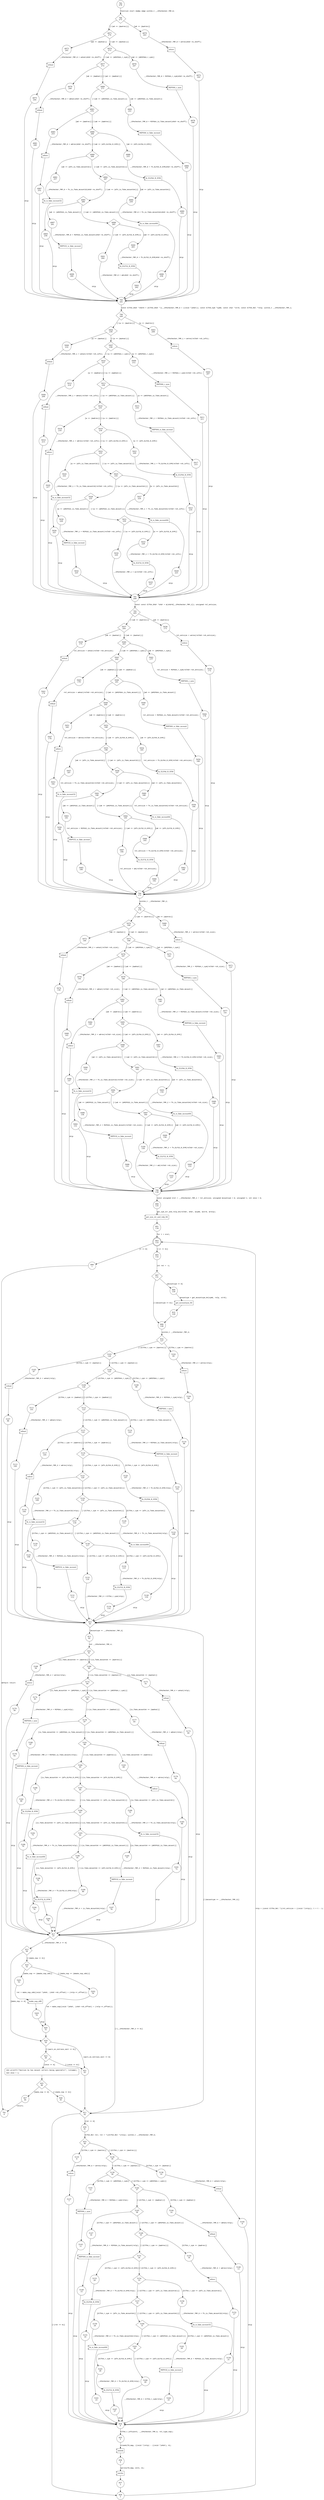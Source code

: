 digraph nop_mcount_64 {
782 [shape="circle" label="782\n276"]
784 [shape="diamond" label="784\n275"]
4970 [shape="circle" label="4970\n243"]
4971 [shape="diamond" label="4971\n274"]
4973 [shape="circle" label="4973\n245"]
4974 [shape="diamond" label="4974\n273"]
4976 [shape="circle" label="4976\n247"]
4977 [shape="diamond" label="4977\n272"]
4979 [shape="circle" label="4979\n249"]
4980 [shape="diamond" label="4980\n271"]
4982 [shape="circle" label="4982\n251"]
4983 [shape="diamond" label="4983\n270"]
4985 [shape="circle" label="4985\n253"]
4986 [shape="diamond" label="4986\n269"]
4988 [shape="circle" label="4988\n255"]
4989 [shape="diamond" label="4989\n268"]
4991 [shape="circle" label="4991\n257"]
4992 [shape="diamond" label="4992\n267"]
4994 [shape="circle" label="4994\n259"]
4995 [shape="diamond" label="4995\n266"]
4997 [shape="circle" label="4997\n261"]
4998 [shape="diamond" label="4998\n265"]
5000 [shape="circle" label="5000\n263"]
5001 [shape="circle" label="5001\n264"]
785 [shape="circle" label="785\n241"]
790 [shape="diamond" label="790\n240"]
5003 [shape="circle" label="5003\n208"]
5004 [shape="diamond" label="5004\n239"]
5006 [shape="circle" label="5006\n210"]
5007 [shape="diamond" label="5007\n238"]
5009 [shape="circle" label="5009\n212"]
5010 [shape="diamond" label="5010\n237"]
5012 [shape="circle" label="5012\n214"]
5013 [shape="diamond" label="5013\n236"]
5015 [shape="circle" label="5015\n216"]
5016 [shape="diamond" label="5016\n235"]
5018 [shape="circle" label="5018\n218"]
5019 [shape="diamond" label="5019\n234"]
5021 [shape="circle" label="5021\n220"]
5022 [shape="diamond" label="5022\n233"]
5024 [shape="circle" label="5024\n222"]
5025 [shape="diamond" label="5025\n232"]
5027 [shape="circle" label="5027\n224"]
5028 [shape="diamond" label="5028\n231"]
5030 [shape="circle" label="5030\n226"]
5031 [shape="diamond" label="5031\n230"]
5033 [shape="circle" label="5033\n228"]
5034 [shape="circle" label="5034\n229"]
791 [shape="circle" label="791\n206"]
793 [shape="diamond" label="793\n205"]
5036 [shape="circle" label="5036\n173"]
5037 [shape="diamond" label="5037\n204"]
5039 [shape="circle" label="5039\n175"]
5040 [shape="diamond" label="5040\n203"]
5042 [shape="circle" label="5042\n177"]
5043 [shape="diamond" label="5043\n202"]
5045 [shape="circle" label="5045\n179"]
5046 [shape="diamond" label="5046\n201"]
5048 [shape="circle" label="5048\n181"]
5049 [shape="diamond" label="5049\n200"]
5051 [shape="circle" label="5051\n183"]
5052 [shape="diamond" label="5052\n199"]
5054 [shape="circle" label="5054\n185"]
5055 [shape="diamond" label="5055\n198"]
5057 [shape="circle" label="5057\n187"]
5058 [shape="diamond" label="5058\n197"]
5060 [shape="circle" label="5060\n189"]
5061 [shape="diamond" label="5061\n196"]
5063 [shape="circle" label="5063\n191"]
5064 [shape="diamond" label="5064\n195"]
5066 [shape="circle" label="5066\n193"]
5067 [shape="circle" label="5067\n194"]
794 [shape="circle" label="794\n171"]
795 [shape="diamond" label="795\n170"]
5069 [shape="circle" label="5069\n138"]
5070 [shape="diamond" label="5070\n169"]
5072 [shape="circle" label="5072\n140"]
5073 [shape="diamond" label="5073\n168"]
5075 [shape="circle" label="5075\n142"]
5076 [shape="diamond" label="5076\n167"]
5078 [shape="circle" label="5078\n144"]
5079 [shape="diamond" label="5079\n166"]
5081 [shape="circle" label="5081\n146"]
5082 [shape="diamond" label="5082\n165"]
5084 [shape="circle" label="5084\n148"]
5085 [shape="diamond" label="5085\n164"]
5087 [shape="circle" label="5087\n150"]
5088 [shape="diamond" label="5088\n163"]
5090 [shape="circle" label="5090\n152"]
5091 [shape="diamond" label="5091\n162"]
5093 [shape="circle" label="5093\n154"]
5094 [shape="diamond" label="5094\n161"]
5096 [shape="circle" label="5096\n156"]
5097 [shape="diamond" label="5097\n160"]
5099 [shape="circle" label="5099\n158"]
5100 [shape="circle" label="5100\n159"]
796 [shape="circle" label="796\n136"]
800 [shape="circle" label="800\n135"]
801 [shape="circle" label="801\n134"]
803 [shape="doublecircle" label="803\n133"]
806 [shape="circle" label="806\n1"]
805 [shape="circle" label="805\n132"]
807 [shape="diamond" label="807\n131"]
809 [shape="circle" label="809\n130"]
808 [shape="circle" label="808\n128"]
814 [shape="diamond" label="814\n127"]
5102 [shape="circle" label="5102\n95"]
5103 [shape="diamond" label="5103\n126"]
5105 [shape="circle" label="5105\n97"]
5106 [shape="diamond" label="5106\n125"]
5108 [shape="circle" label="5108\n99"]
5109 [shape="diamond" label="5109\n124"]
5111 [shape="circle" label="5111\n101"]
5112 [shape="diamond" label="5112\n123"]
5114 [shape="circle" label="5114\n103"]
5115 [shape="diamond" label="5115\n122"]
5117 [shape="circle" label="5117\n105"]
5118 [shape="diamond" label="5118\n121"]
5120 [shape="circle" label="5120\n107"]
5121 [shape="diamond" label="5121\n120"]
5123 [shape="circle" label="5123\n109"]
5124 [shape="diamond" label="5124\n119"]
5126 [shape="circle" label="5126\n111"]
5127 [shape="diamond" label="5127\n118"]
5129 [shape="circle" label="5129\n113"]
5130 [shape="diamond" label="5130\n117"]
5132 [shape="circle" label="5132\n115"]
5133 [shape="circle" label="5133\n116"]
815 [shape="diamond" label="815\n93"]
813 [shape="circle" label="813\n92"]
811 [shape="diamond" label="811\n42"]
830 [shape="circle" label="830\n41"]
829 [shape="circle" label="829\n2"]
833 [shape="diamond" label="833\n40"]
5135 [shape="circle" label="5135\n8"]
5136 [shape="diamond" label="5136\n39"]
5138 [shape="circle" label="5138\n10"]
5139 [shape="diamond" label="5139\n38"]
5141 [shape="circle" label="5141\n12"]
5142 [shape="diamond" label="5142\n37"]
5144 [shape="circle" label="5144\n14"]
5145 [shape="diamond" label="5145\n36"]
5147 [shape="circle" label="5147\n16"]
5148 [shape="diamond" label="5148\n35"]
5150 [shape="circle" label="5150\n18"]
5151 [shape="diamond" label="5151\n34"]
5153 [shape="circle" label="5153\n20"]
5154 [shape="diamond" label="5154\n33"]
5156 [shape="circle" label="5156\n22"]
5157 [shape="diamond" label="5157\n32"]
5159 [shape="circle" label="5159\n24"]
5160 [shape="diamond" label="5160\n31"]
5162 [shape="circle" label="5162\n26"]
5163 [shape="diamond" label="5163\n30"]
5165 [shape="circle" label="5165\n28"]
5166 [shape="circle" label="5166\n29"]
834 [shape="circle" label="834\n6"]
835 [shape="circle" label="835\n5"]
836 [shape="circle" label="836\n4"]
837 [shape="circle" label="837\n3"]
5167 [shape="circle" label="5167\n27"]
5164 [shape="circle" label="5164\n25"]
5161 [shape="circle" label="5161\n23"]
5158 [shape="circle" label="5158\n21"]
5155 [shape="circle" label="5155\n19"]
5152 [shape="circle" label="5152\n17"]
5149 [shape="circle" label="5149\n15"]
5146 [shape="circle" label="5146\n13"]
5143 [shape="circle" label="5143\n11"]
5140 [shape="circle" label="5140\n9"]
5137 [shape="circle" label="5137\n7"]
816 [shape="diamond" label="816\n91"]
5168 [shape="circle" label="5168\n59"]
5169 [shape="diamond" label="5169\n90"]
5171 [shape="circle" label="5171\n61"]
5172 [shape="diamond" label="5172\n89"]
5174 [shape="circle" label="5174\n63"]
5175 [shape="diamond" label="5175\n88"]
5177 [shape="circle" label="5177\n65"]
5178 [shape="diamond" label="5178\n87"]
5180 [shape="circle" label="5180\n67"]
5181 [shape="diamond" label="5181\n86"]
5183 [shape="circle" label="5183\n69"]
5184 [shape="diamond" label="5184\n85"]
5186 [shape="circle" label="5186\n71"]
5187 [shape="diamond" label="5187\n84"]
5189 [shape="circle" label="5189\n73"]
5190 [shape="diamond" label="5190\n83"]
5192 [shape="circle" label="5192\n75"]
5193 [shape="diamond" label="5193\n82"]
5195 [shape="circle" label="5195\n77"]
5196 [shape="diamond" label="5196\n81"]
5198 [shape="circle" label="5198\n79"]
5199 [shape="circle" label="5199\n80"]
817 [shape="diamond" label="817\n57"]
812 [shape="diamond" label="812\n56"]
818 [shape="diamond" label="818\n50"]
819 [shape="diamond" label="819\n55"]
5201 [shape="circle" label="5201\n53"]
5202 [shape="circle" label="5202\n54"]
820 [shape="circle" label="820\n51"]
821 [shape="circle" label="821\n43"]
823 [shape="diamond" label="823\n49"]
822 [shape="circle" label="822\n48"]
825 [shape="diamond" label="825\n46"]
827 [shape="circle" label="827\n44"]
826 [shape="circle" label="826\n45"]
781 [shape="circle" label="781\n0"]
5203 [shape="circle" label="5203\n52"]
5200 [shape="circle" label="5200\n78"]
5197 [shape="circle" label="5197\n76"]
5194 [shape="circle" label="5194\n74"]
5191 [shape="circle" label="5191\n72"]
5188 [shape="circle" label="5188\n70"]
5185 [shape="circle" label="5185\n68"]
5182 [shape="circle" label="5182\n66"]
5179 [shape="circle" label="5179\n64"]
5176 [shape="circle" label="5176\n62"]
5173 [shape="circle" label="5173\n60"]
5170 [shape="circle" label="5170\n58"]
5134 [shape="circle" label="5134\n114"]
5131 [shape="circle" label="5131\n112"]
5128 [shape="circle" label="5128\n110"]
5125 [shape="circle" label="5125\n108"]
5122 [shape="circle" label="5122\n106"]
5119 [shape="circle" label="5119\n104"]
5116 [shape="circle" label="5116\n102"]
5113 [shape="circle" label="5113\n100"]
5110 [shape="circle" label="5110\n98"]
5107 [shape="circle" label="5107\n96"]
5104 [shape="circle" label="5104\n94"]
810 [shape="circle" label="810\n129"]
5101 [shape="circle" label="5101\n157"]
5098 [shape="circle" label="5098\n155"]
5095 [shape="circle" label="5095\n153"]
5092 [shape="circle" label="5092\n151"]
5089 [shape="circle" label="5089\n149"]
5086 [shape="circle" label="5086\n147"]
5083 [shape="circle" label="5083\n145"]
5080 [shape="circle" label="5080\n143"]
5077 [shape="circle" label="5077\n141"]
5074 [shape="circle" label="5074\n139"]
5071 [shape="circle" label="5071\n137"]
5068 [shape="circle" label="5068\n192"]
5065 [shape="circle" label="5065\n190"]
5062 [shape="circle" label="5062\n188"]
5059 [shape="circle" label="5059\n186"]
5056 [shape="circle" label="5056\n184"]
5053 [shape="circle" label="5053\n182"]
5050 [shape="circle" label="5050\n180"]
5047 [shape="circle" label="5047\n178"]
5044 [shape="circle" label="5044\n176"]
5041 [shape="circle" label="5041\n174"]
5038 [shape="circle" label="5038\n172"]
5035 [shape="circle" label="5035\n227"]
5032 [shape="circle" label="5032\n225"]
5029 [shape="circle" label="5029\n223"]
5026 [shape="circle" label="5026\n221"]
5023 [shape="circle" label="5023\n219"]
5020 [shape="circle" label="5020\n217"]
5017 [shape="circle" label="5017\n215"]
5014 [shape="circle" label="5014\n213"]
5011 [shape="circle" label="5011\n211"]
5008 [shape="circle" label="5008\n209"]
5005 [shape="circle" label="5005\n207"]
5002 [shape="circle" label="5002\n262"]
4999 [shape="circle" label="4999\n260"]
4996 [shape="circle" label="4996\n258"]
4993 [shape="circle" label="4993\n256"]
4990 [shape="circle" label="4990\n254"]
4987 [shape="circle" label="4987\n252"]
4984 [shape="circle" label="4984\n250"]
4981 [shape="circle" label="4981\n248"]
4978 [shape="circle" label="4978\n246"]
4975 [shape="circle" label="4975\n244"]
4972 [shape="circle" label="4972\n242"]
822 [style="filled,bold" penwidth="1" fillcolor="white" fontname="Courier New" shape="Mrecord" label=<<table border="0" cellborder="0" cellpadding="3" bgcolor="white"><tr><td align="right">822</td><td align="left">printf(\"Section %s has mcount callers being ignored\n\", txtname);</td></tr><tr><td align="right">824</td><td align="left">once = 1;</td></tr></table>>]
822 -> 825[label=""]
782 -> 784 [label="Function start dummy edge uint64_t __CPAchecker_TMP_0;" fontname="Courier New"]
784 -> 4970 [label="[w8 == (&w4rev)]" fontname="Courier New"]
784 -> 4971 [label="[!(w8 == (&w4rev))]" fontname="Courier New"]
4971 -> 4973 [label="[w8 == (&w4nat)]" fontname="Courier New"]
4971 -> 4974 [label="[!(w8 == (&w4nat))]" fontname="Courier New"]
4974 -> 4976 [label="[w8 == (&MIPS64_r_sym)]" fontname="Courier New"]
4974 -> 4977 [label="[!(w8 == (&MIPS64_r_sym))]" fontname="Courier New"]
4977 -> 4979 [label="[w8 == (&w8nat)]" fontname="Courier New"]
4977 -> 4980 [label="[!(w8 == (&w8nat))]" fontname="Courier New"]
4980 -> 4982 [label="[w8 == (&MIPS64_is_fake_mcount)]" fontname="Courier New"]
4980 -> 4983 [label="[!(w8 == (&MIPS64_is_fake_mcount))]" fontname="Courier New"]
4983 -> 4985 [label="[w8 == (&w8rev)]" fontname="Courier New"]
4983 -> 4986 [label="[!(w8 == (&w8rev))]" fontname="Courier New"]
4986 -> 4988 [label="[w8 == (&fn_ELF64_R_SYM)]" fontname="Courier New"]
4986 -> 4989 [label="[!(w8 == (&fn_ELF64_R_SYM))]" fontname="Courier New"]
4989 -> 4991 [label="[w8 == (&fn_is_fake_mcount32)]" fontname="Courier New"]
4989 -> 4992 [label="[!(w8 == (&fn_is_fake_mcount32))]" fontname="Courier New"]
4992 -> 4994 [label="[w8 == (&fn_is_fake_mcount64)]" fontname="Courier New"]
4992 -> 4995 [label="[!(w8 == (&fn_is_fake_mcount64))]" fontname="Courier New"]
4995 -> 4997 [label="[w8 == (&MIPS32_is_fake_mcount)]" fontname="Courier New"]
4995 -> 4998 [label="[!(w8 == (&MIPS32_is_fake_mcount))]" fontname="Courier New"]
4998 -> 5000 [label="[w8 == (&fn_ELF32_R_SYM)]" fontname="Courier New"]
4998 -> 5001 [label="[!(w8 == (&fn_ELF32_R_SYM))]" fontname="Courier New"]
785 -> 790 [label="const Elf64_Shdr *shdr0 = (Elf64_Shdr *)(__CPAchecker_TMP_0 + ((void *)ehdr)); const Elf64_Sym *sym0; const char *str0; const Elf64_Rel *relp; uint32_t __CPAchecker_TMP_1;" fontname="Courier New"]
790 -> 5003 [label="[w == (&w4rev)]" fontname="Courier New"]
790 -> 5004 [label="[!(w == (&w4rev))]" fontname="Courier New"]
5004 -> 5006 [label="[w == (&w4nat)]" fontname="Courier New"]
5004 -> 5007 [label="[!(w == (&w4nat))]" fontname="Courier New"]
5007 -> 5009 [label="[w == (&MIPS64_r_sym)]" fontname="Courier New"]
5007 -> 5010 [label="[!(w == (&MIPS64_r_sym))]" fontname="Courier New"]
5010 -> 5012 [label="[w == (&w8nat)]" fontname="Courier New"]
5010 -> 5013 [label="[!(w == (&w8nat))]" fontname="Courier New"]
5013 -> 5015 [label="[w == (&MIPS64_is_fake_mcount)]" fontname="Courier New"]
5013 -> 5016 [label="[!(w == (&MIPS64_is_fake_mcount))]" fontname="Courier New"]
5016 -> 5018 [label="[w == (&w8rev)]" fontname="Courier New"]
5016 -> 5019 [label="[!(w == (&w8rev))]" fontname="Courier New"]
5019 -> 5021 [label="[w == (&fn_ELF64_R_SYM)]" fontname="Courier New"]
5019 -> 5022 [label="[!(w == (&fn_ELF64_R_SYM))]" fontname="Courier New"]
5022 -> 5024 [label="[w == (&fn_is_fake_mcount32)]" fontname="Courier New"]
5022 -> 5025 [label="[!(w == (&fn_is_fake_mcount32))]" fontname="Courier New"]
5025 -> 5027 [label="[w == (&fn_is_fake_mcount64)]" fontname="Courier New"]
5025 -> 5028 [label="[!(w == (&fn_is_fake_mcount64))]" fontname="Courier New"]
5028 -> 5030 [label="[w == (&MIPS32_is_fake_mcount)]" fontname="Courier New"]
5028 -> 5031 [label="[!(w == (&MIPS32_is_fake_mcount))]" fontname="Courier New"]
5031 -> 5033 [label="[w == (&fn_ELF32_R_SYM)]" fontname="Courier New"]
5031 -> 5034 [label="[!(w == (&fn_ELF32_R_SYM))]" fontname="Courier New"]
791 -> 793 [label="const const Elf64_Shdr *shdr = &(shdr0[__CPAchecker_TMP_1]); unsigned rel_entsize;" fontname="Courier New"]
793 -> 5036 [label="[w8 == (&w4rev)]" fontname="Courier New"]
793 -> 5037 [label="[!(w8 == (&w4rev))]" fontname="Courier New"]
5037 -> 5039 [label="[w8 == (&w4nat)]" fontname="Courier New"]
5037 -> 5040 [label="[!(w8 == (&w4nat))]" fontname="Courier New"]
5040 -> 5042 [label="[w8 == (&MIPS64_r_sym)]" fontname="Courier New"]
5040 -> 5043 [label="[!(w8 == (&MIPS64_r_sym))]" fontname="Courier New"]
5043 -> 5045 [label="[w8 == (&w8nat)]" fontname="Courier New"]
5043 -> 5046 [label="[!(w8 == (&w8nat))]" fontname="Courier New"]
5046 -> 5048 [label="[w8 == (&MIPS64_is_fake_mcount)]" fontname="Courier New"]
5046 -> 5049 [label="[!(w8 == (&MIPS64_is_fake_mcount))]" fontname="Courier New"]
5049 -> 5051 [label="[w8 == (&w8rev)]" fontname="Courier New"]
5049 -> 5052 [label="[!(w8 == (&w8rev))]" fontname="Courier New"]
5052 -> 5054 [label="[w8 == (&fn_ELF64_R_SYM)]" fontname="Courier New"]
5052 -> 5055 [label="[!(w8 == (&fn_ELF64_R_SYM))]" fontname="Courier New"]
5055 -> 5057 [label="[w8 == (&fn_is_fake_mcount32)]" fontname="Courier New"]
5055 -> 5058 [label="[!(w8 == (&fn_is_fake_mcount32))]" fontname="Courier New"]
5058 -> 5060 [label="[w8 == (&fn_is_fake_mcount64)]" fontname="Courier New"]
5058 -> 5061 [label="[!(w8 == (&fn_is_fake_mcount64))]" fontname="Courier New"]
5061 -> 5063 [label="[w8 == (&MIPS32_is_fake_mcount)]" fontname="Courier New"]
5061 -> 5064 [label="[!(w8 == (&MIPS32_is_fake_mcount))]" fontname="Courier New"]
5064 -> 5066 [label="[w8 == (&fn_ELF32_R_SYM)]" fontname="Courier New"]
5064 -> 5067 [label="[!(w8 == (&fn_ELF32_R_SYM))]" fontname="Courier New"]
794 -> 795 [label="uint64_t __CPAchecker_TMP_2;" fontname="Courier New"]
795 -> 5069 [label="[w8 == (&w4rev)]" fontname="Courier New"]
795 -> 5070 [label="[!(w8 == (&w4rev))]" fontname="Courier New"]
5070 -> 5072 [label="[w8 == (&w4nat)]" fontname="Courier New"]
5070 -> 5073 [label="[!(w8 == (&w4nat))]" fontname="Courier New"]
5073 -> 5075 [label="[w8 == (&MIPS64_r_sym)]" fontname="Courier New"]
5073 -> 5076 [label="[!(w8 == (&MIPS64_r_sym))]" fontname="Courier New"]
5076 -> 5078 [label="[w8 == (&w8nat)]" fontname="Courier New"]
5076 -> 5079 [label="[!(w8 == (&w8nat))]" fontname="Courier New"]
5079 -> 5081 [label="[w8 == (&MIPS64_is_fake_mcount)]" fontname="Courier New"]
5079 -> 5082 [label="[!(w8 == (&MIPS64_is_fake_mcount))]" fontname="Courier New"]
5082 -> 5084 [label="[w8 == (&w8rev)]" fontname="Courier New"]
5082 -> 5085 [label="[!(w8 == (&w8rev))]" fontname="Courier New"]
5085 -> 5087 [label="[w8 == (&fn_ELF64_R_SYM)]" fontname="Courier New"]
5085 -> 5088 [label="[!(w8 == (&fn_ELF64_R_SYM))]" fontname="Courier New"]
5088 -> 5090 [label="[w8 == (&fn_is_fake_mcount32)]" fontname="Courier New"]
5088 -> 5091 [label="[!(w8 == (&fn_is_fake_mcount32))]" fontname="Courier New"]
5091 -> 5093 [label="[w8 == (&fn_is_fake_mcount64)]" fontname="Courier New"]
5091 -> 5094 [label="[!(w8 == (&fn_is_fake_mcount64))]" fontname="Courier New"]
5094 -> 5096 [label="[w8 == (&MIPS32_is_fake_mcount)]" fontname="Courier New"]
5094 -> 5097 [label="[!(w8 == (&MIPS32_is_fake_mcount))]" fontname="Courier New"]
5097 -> 5099 [label="[w8 == (&fn_ELF32_R_SYM)]" fontname="Courier New"]
5097 -> 5100 [label="[!(w8 == (&fn_ELF32_R_SYM))]" fontname="Courier New"]
796 -> 800 [label="const unsigned nrel = __CPAchecker_TMP_2 / rel_entsize; unsigned mcountsym = 0; unsigned t; int once = 0;" fontname="Courier New"]
101313 [shape="component" label="get_sym_str_and_relp_64"]
800 -> 101313 [label="get_sym_str_and_relp_64(relhdr, ehdr, &sym0, &str0, &relp);" fontname="Courier New"]
101313 -> 801 [label="" fontname="Courier New"]
803 -> 806 [label="[t == 0]" fontname="Courier New"]
803 -> 805 [label="[!(t == 0)]" fontname="Courier New"]
807 -> 809 [label="[mcountsym == 0]" fontname="Courier New"]
807 -> 808 [label="[!(mcountsym == 0)]" fontname="Courier New"]
808 -> 814 [label="uint64_t __CPAchecker_TMP_3;" fontname="Courier New"]
814 -> 5102 [label="[Elf64_r_sym == (&w4rev)]" fontname="Courier New"]
814 -> 5103 [label="[!(Elf64_r_sym == (&w4rev))]" fontname="Courier New"]
5103 -> 5105 [label="[Elf64_r_sym == (&w4nat)]" fontname="Courier New"]
5103 -> 5106 [label="[!(Elf64_r_sym == (&w4nat))]" fontname="Courier New"]
5106 -> 5108 [label="[Elf64_r_sym == (&MIPS64_r_sym)]" fontname="Courier New"]
5106 -> 5109 [label="[!(Elf64_r_sym == (&MIPS64_r_sym))]" fontname="Courier New"]
5109 -> 5111 [label="[Elf64_r_sym == (&w8nat)]" fontname="Courier New"]
5109 -> 5112 [label="[!(Elf64_r_sym == (&w8nat))]" fontname="Courier New"]
5112 -> 5114 [label="[Elf64_r_sym == (&MIPS64_is_fake_mcount)]" fontname="Courier New"]
5112 -> 5115 [label="[!(Elf64_r_sym == (&MIPS64_is_fake_mcount))]" fontname="Courier New"]
5115 -> 5117 [label="[Elf64_r_sym == (&w8rev)]" fontname="Courier New"]
5115 -> 5118 [label="[!(Elf64_r_sym == (&w8rev))]" fontname="Courier New"]
5118 -> 5120 [label="[Elf64_r_sym == (&fn_ELF64_R_SYM)]" fontname="Courier New"]
5118 -> 5121 [label="[!(Elf64_r_sym == (&fn_ELF64_R_SYM))]" fontname="Courier New"]
5121 -> 5123 [label="[Elf64_r_sym == (&fn_is_fake_mcount32)]" fontname="Courier New"]
5121 -> 5124 [label="[!(Elf64_r_sym == (&fn_is_fake_mcount32))]" fontname="Courier New"]
5124 -> 5126 [label="[Elf64_r_sym == (&fn_is_fake_mcount64)]" fontname="Courier New"]
5124 -> 5127 [label="[!(Elf64_r_sym == (&fn_is_fake_mcount64))]" fontname="Courier New"]
5127 -> 5129 [label="[Elf64_r_sym == (&MIPS32_is_fake_mcount)]" fontname="Courier New"]
5127 -> 5130 [label="[!(Elf64_r_sym == (&MIPS32_is_fake_mcount))]" fontname="Courier New"]
5130 -> 5132 [label="[Elf64_r_sym == (&fn_ELF32_R_SYM)]" fontname="Courier New"]
5130 -> 5133 [label="[!(Elf64_r_sym == (&fn_ELF32_R_SYM))]" fontname="Courier New"]
815 -> 813 [label="[mcountsym == __CPAchecker_TMP_3]" fontname="Courier New"]
815 -> 811 [label="[!(mcountsym == __CPAchecker_TMP_3)]" fontname="Courier New"]
811 -> 830 [label="[ret == 0]" fontname="Courier New"]
811 -> 829 [label="[!(ret == 0)]" fontname="Courier New"]
829 -> 803 [label="relp = (const Elf64_Rel *)(rel_entsize + ((void *)relp)); t = t - 1;" fontname="Courier New"]
833 -> 5135 [label="[Elf64_r_sym == (&w4rev)]" fontname="Courier New"]
833 -> 5136 [label="[!(Elf64_r_sym == (&w4rev))]" fontname="Courier New"]
5136 -> 5138 [label="[Elf64_r_sym == (&w4nat)]" fontname="Courier New"]
5136 -> 5139 [label="[!(Elf64_r_sym == (&w4nat))]" fontname="Courier New"]
5139 -> 5141 [label="[Elf64_r_sym == (&MIPS64_r_sym)]" fontname="Courier New"]
5139 -> 5142 [label="[!(Elf64_r_sym == (&MIPS64_r_sym))]" fontname="Courier New"]
5142 -> 5144 [label="[Elf64_r_sym == (&w8nat)]" fontname="Courier New"]
5142 -> 5145 [label="[!(Elf64_r_sym == (&w8nat))]" fontname="Courier New"]
5145 -> 5147 [label="[Elf64_r_sym == (&MIPS64_is_fake_mcount)]" fontname="Courier New"]
5145 -> 5148 [label="[!(Elf64_r_sym == (&MIPS64_is_fake_mcount))]" fontname="Courier New"]
5148 -> 5150 [label="[Elf64_r_sym == (&w8rev)]" fontname="Courier New"]
5148 -> 5151 [label="[!(Elf64_r_sym == (&w8rev))]" fontname="Courier New"]
5151 -> 5153 [label="[Elf64_r_sym == (&fn_ELF64_R_SYM)]" fontname="Courier New"]
5151 -> 5154 [label="[!(Elf64_r_sym == (&fn_ELF64_R_SYM))]" fontname="Courier New"]
5154 -> 5156 [label="[Elf64_r_sym == (&fn_is_fake_mcount32)]" fontname="Courier New"]
5154 -> 5157 [label="[!(Elf64_r_sym == (&fn_is_fake_mcount32))]" fontname="Courier New"]
5157 -> 5159 [label="[Elf64_r_sym == (&fn_is_fake_mcount64)]" fontname="Courier New"]
5157 -> 5160 [label="[!(Elf64_r_sym == (&fn_is_fake_mcount64))]" fontname="Courier New"]
5160 -> 5162 [label="[Elf64_r_sym == (&MIPS32_is_fake_mcount)]" fontname="Courier New"]
5160 -> 5163 [label="[!(Elf64_r_sym == (&MIPS32_is_fake_mcount))]" fontname="Courier New"]
5163 -> 5165 [label="[Elf64_r_sym == (&fn_ELF32_R_SYM)]" fontname="Courier New"]
5163 -> 5166 [label="[!(Elf64_r_sym == (&fn_ELF32_R_SYM))]" fontname="Courier New"]
834 -> 835 [label="Elf64_r_info(&rel, __CPAchecker_TMP_5, rel_type_nop);" fontname="Courier New"]
101314 [shape="component" label="ulseek"]
835 -> 101314 [label="ulseek(fd_map, ((void *)relp) - ((void *)ehdr), 0);" fontname="Courier New"]
101314 -> 836 [label="" fontname="Courier New"]
101315 [shape="component" label="uwrite"]
836 -> 101315 [label="uwrite(fd_map, &rel, 8);" fontname="Courier New"]
101315 -> 837 [label="" fontname="Courier New"]
101316 [shape="component" label="fn_ELF32_R_SYM"]
5165 -> 101316 [label="__CPAchecker_TMP_5 = fn_ELF32_R_SYM(relp);" fontname="Courier New"]
101316 -> 5167 [label="" fontname="Courier New"]
101317 [shape="component" label="MIPS32_is_fake_mcount"]
5162 -> 101317 [label="__CPAchecker_TMP_5 = MIPS32_is_fake_mcount(relp);" fontname="Courier New"]
101317 -> 5164 [label="" fontname="Courier New"]
101318 [shape="component" label="fn_is_fake_mcount64"]
5159 -> 101318 [label="__CPAchecker_TMP_5 = fn_is_fake_mcount64(relp);" fontname="Courier New"]
101318 -> 5161 [label="" fontname="Courier New"]
101319 [shape="component" label="fn_is_fake_mcount32"]
5156 -> 101319 [label="__CPAchecker_TMP_5 = fn_is_fake_mcount32(relp);" fontname="Courier New"]
101319 -> 5158 [label="" fontname="Courier New"]
101320 [shape="component" label="fn_ELF64_R_SYM"]
5153 -> 101320 [label="__CPAchecker_TMP_5 = fn_ELF64_R_SYM(relp);" fontname="Courier New"]
101320 -> 5155 [label="" fontname="Courier New"]
101321 [shape="component" label="w8rev"]
5150 -> 101321 [label="__CPAchecker_TMP_5 = w8rev(relp);" fontname="Courier New"]
101321 -> 5152 [label="" fontname="Courier New"]
101322 [shape="component" label="MIPS64_is_fake_mcount"]
5147 -> 101322 [label="__CPAchecker_TMP_5 = MIPS64_is_fake_mcount(relp);" fontname="Courier New"]
101322 -> 5149 [label="" fontname="Courier New"]
101323 [shape="component" label="w8nat"]
5144 -> 101323 [label="__CPAchecker_TMP_5 = w8nat(relp);" fontname="Courier New"]
101323 -> 5146 [label="" fontname="Courier New"]
101324 [shape="component" label="MIPS64_r_sym"]
5141 -> 101324 [label="__CPAchecker_TMP_5 = MIPS64_r_sym(relp);" fontname="Courier New"]
101324 -> 5143 [label="" fontname="Courier New"]
101325 [shape="component" label="w4nat"]
5138 -> 101325 [label="__CPAchecker_TMP_5 = w4nat(relp);" fontname="Courier New"]
101325 -> 5140 [label="" fontname="Courier New"]
101326 [shape="component" label="w4rev"]
5135 -> 101326 [label="__CPAchecker_TMP_5 = w4rev(relp);" fontname="Courier New"]
101326 -> 5137 [label="" fontname="Courier New"]
813 -> 816 [label="int __CPAchecker_TMP_4;" fontname="Courier New"]
816 -> 5168 [label="[is_fake_mcount64 == (&w4rev)]" fontname="Courier New"]
816 -> 5169 [label="[!(is_fake_mcount64 == (&w4rev))]" fontname="Courier New"]
5169 -> 5171 [label="[is_fake_mcount64 == (&w4nat)]" fontname="Courier New"]
5169 -> 5172 [label="[!(is_fake_mcount64 == (&w4nat))]" fontname="Courier New"]
5172 -> 5174 [label="[is_fake_mcount64 == (&MIPS64_r_sym)]" fontname="Courier New"]
5172 -> 5175 [label="[!(is_fake_mcount64 == (&MIPS64_r_sym))]" fontname="Courier New"]
5175 -> 5177 [label="[is_fake_mcount64 == (&w8nat)]" fontname="Courier New"]
5175 -> 5178 [label="[!(is_fake_mcount64 == (&w8nat))]" fontname="Courier New"]
5178 -> 5180 [label="[is_fake_mcount64 == (&MIPS64_is_fake_mcount)]" fontname="Courier New"]
5178 -> 5181 [label="[!(is_fake_mcount64 == (&MIPS64_is_fake_mcount))]" fontname="Courier New"]
5181 -> 5183 [label="[is_fake_mcount64 == (&w8rev)]" fontname="Courier New"]
5181 -> 5184 [label="[!(is_fake_mcount64 == (&w8rev))]" fontname="Courier New"]
5184 -> 5186 [label="[is_fake_mcount64 == (&fn_ELF64_R_SYM)]" fontname="Courier New"]
5184 -> 5187 [label="[!(is_fake_mcount64 == (&fn_ELF64_R_SYM))]" fontname="Courier New"]
5187 -> 5189 [label="[is_fake_mcount64 == (&fn_is_fake_mcount32)]" fontname="Courier New"]
5187 -> 5190 [label="[!(is_fake_mcount64 == (&fn_is_fake_mcount32))]" fontname="Courier New"]
5190 -> 5192 [label="[is_fake_mcount64 == (&fn_is_fake_mcount64)]" fontname="Courier New"]
5190 -> 5193 [label="[!(is_fake_mcount64 == (&fn_is_fake_mcount64))]" fontname="Courier New"]
5193 -> 5195 [label="[is_fake_mcount64 == (&MIPS32_is_fake_mcount)]" fontname="Courier New"]
5193 -> 5196 [label="[!(is_fake_mcount64 == (&MIPS32_is_fake_mcount))]" fontname="Courier New"]
5196 -> 5198 [label="[is_fake_mcount64 == (&fn_ELF32_R_SYM)]" fontname="Courier New"]
5196 -> 5199 [label="[!(is_fake_mcount64 == (&fn_ELF32_R_SYM))]" fontname="Courier New"]
817 -> 812 [label="[__CPAchecker_TMP_4 == 0]" fontname="Courier New"]
817 -> 811 [label="[!(__CPAchecker_TMP_4 == 0)]" fontname="Courier New"]
812 -> 818 [label="[make_nop == 0]" fontname="Courier New"]
812 -> 819 [label="[!(make_nop == 0)]" fontname="Courier New"]
819 -> 5201 [label="[make_nop == (&make_nop_x86)]" fontname="Courier New"]
819 -> 5202 [label="[!(make_nop == (&make_nop_x86))]" fontname="Courier New"]
820 -> 818 [label="" fontname="Courier New"]
818 -> 821 [label="[warn_on_notrace_sect == 0]" fontname="Courier New"]
818 -> 823 [label="[!(warn_on_notrace_sect == 0)]" fontname="Courier New"]
823 -> 822 [label="[once == 0]" fontname="Courier New"]
823 -> 821 [label="[!(once == 0)]" fontname="Courier New"]
821 -> 811 [label="" fontname="Courier New"]
825 -> 827 [label="[make_nop == 0]" fontname="Courier New"]
825 -> 826 [label="[!(make_nop == 0)]" fontname="Courier New"]
827 -> 781 [label="return;" fontname="Courier New"]
101327 [shape="component" label="make_nop_x86"]
5201 -> 101327 [label="ret = make_nop_x86((void *)ehdr, (shdr->sh_offset) + (relp->r_offset));" fontname="Courier New"]
101327 -> 5203 [label="" fontname="Courier New"]
101328 [shape="component" label="fn_ELF32_R_SYM"]
5198 -> 101328 [label="__CPAchecker_TMP_4 = fn_ELF32_R_SYM(relp);" fontname="Courier New"]
101328 -> 5200 [label="" fontname="Courier New"]
101329 [shape="component" label="MIPS32_is_fake_mcount"]
5195 -> 101329 [label="__CPAchecker_TMP_4 = MIPS32_is_fake_mcount(relp);" fontname="Courier New"]
101329 -> 5197 [label="" fontname="Courier New"]
101330 [shape="component" label="fn_is_fake_mcount64"]
5192 -> 101330 [label="__CPAchecker_TMP_4 = fn_is_fake_mcount64(relp);" fontname="Courier New"]
101330 -> 5194 [label="" fontname="Courier New"]
101331 [shape="component" label="fn_is_fake_mcount32"]
5189 -> 101331 [label="__CPAchecker_TMP_4 = fn_is_fake_mcount32(relp);" fontname="Courier New"]
101331 -> 5191 [label="" fontname="Courier New"]
101332 [shape="component" label="fn_ELF64_R_SYM"]
5186 -> 101332 [label="__CPAchecker_TMP_4 = fn_ELF64_R_SYM(relp);" fontname="Courier New"]
101332 -> 5188 [label="" fontname="Courier New"]
101333 [shape="component" label="w8rev"]
5183 -> 101333 [label="__CPAchecker_TMP_4 = w8rev(relp);" fontname="Courier New"]
101333 -> 5185 [label="" fontname="Courier New"]
101334 [shape="component" label="MIPS64_is_fake_mcount"]
5180 -> 101334 [label="__CPAchecker_TMP_4 = MIPS64_is_fake_mcount(relp);" fontname="Courier New"]
101334 -> 5182 [label="" fontname="Courier New"]
101335 [shape="component" label="w8nat"]
5177 -> 101335 [label="__CPAchecker_TMP_4 = w8nat(relp);" fontname="Courier New"]
101335 -> 5179 [label="" fontname="Courier New"]
101336 [shape="component" label="MIPS64_r_sym"]
5174 -> 101336 [label="__CPAchecker_TMP_4 = MIPS64_r_sym(relp);" fontname="Courier New"]
101336 -> 5176 [label="" fontname="Courier New"]
101337 [shape="component" label="w4nat"]
5171 -> 101337 [label="__CPAchecker_TMP_4 = w4nat(relp);" fontname="Courier New"]
101337 -> 5173 [label="" fontname="Courier New"]
101338 [shape="component" label="w4rev"]
5168 -> 101338 [label="__CPAchecker_TMP_4 = w4rev(relp);" fontname="Courier New"]
101338 -> 5170 [label="" fontname="Courier New"]
101339 [shape="component" label="fn_ELF32_R_SYM"]
5132 -> 101339 [label="__CPAchecker_TMP_3 = fn_ELF32_R_SYM(relp);" fontname="Courier New"]
101339 -> 5134 [label="" fontname="Courier New"]
101340 [shape="component" label="MIPS32_is_fake_mcount"]
5129 -> 101340 [label="__CPAchecker_TMP_3 = MIPS32_is_fake_mcount(relp);" fontname="Courier New"]
101340 -> 5131 [label="" fontname="Courier New"]
101341 [shape="component" label="fn_is_fake_mcount64"]
5126 -> 101341 [label="__CPAchecker_TMP_3 = fn_is_fake_mcount64(relp);" fontname="Courier New"]
101341 -> 5128 [label="" fontname="Courier New"]
101342 [shape="component" label="fn_is_fake_mcount32"]
5123 -> 101342 [label="__CPAchecker_TMP_3 = fn_is_fake_mcount32(relp);" fontname="Courier New"]
101342 -> 5125 [label="" fontname="Courier New"]
101343 [shape="component" label="fn_ELF64_R_SYM"]
5120 -> 101343 [label="__CPAchecker_TMP_3 = fn_ELF64_R_SYM(relp);" fontname="Courier New"]
101343 -> 5122 [label="" fontname="Courier New"]
101344 [shape="component" label="w8rev"]
5117 -> 101344 [label="__CPAchecker_TMP_3 = w8rev(relp);" fontname="Courier New"]
101344 -> 5119 [label="" fontname="Courier New"]
101345 [shape="component" label="MIPS64_is_fake_mcount"]
5114 -> 101345 [label="__CPAchecker_TMP_3 = MIPS64_is_fake_mcount(relp);" fontname="Courier New"]
101345 -> 5116 [label="" fontname="Courier New"]
101346 [shape="component" label="w8nat"]
5111 -> 101346 [label="__CPAchecker_TMP_3 = w8nat(relp);" fontname="Courier New"]
101346 -> 5113 [label="" fontname="Courier New"]
101347 [shape="component" label="MIPS64_r_sym"]
5108 -> 101347 [label="__CPAchecker_TMP_3 = MIPS64_r_sym(relp);" fontname="Courier New"]
101347 -> 5110 [label="" fontname="Courier New"]
101348 [shape="component" label="w4nat"]
5105 -> 101348 [label="__CPAchecker_TMP_3 = w4nat(relp);" fontname="Courier New"]
101348 -> 5107 [label="" fontname="Courier New"]
101349 [shape="component" label="w4rev"]
5102 -> 101349 [label="__CPAchecker_TMP_3 = w4rev(relp);" fontname="Courier New"]
101349 -> 5104 [label="" fontname="Courier New"]
101350 [shape="component" label="get_mcountsym_64"]
809 -> 101350 [label="mcountsym = get_mcountsym_64(sym0, relp, str0);" fontname="Courier New"]
101350 -> 810 [label="" fontname="Courier New"]
806 -> 781 [label="default return" fontname="Courier New"]
101351 [shape="component" label="fn_ELF32_R_SYM"]
5099 -> 101351 [label="__CPAchecker_TMP_2 = fn_ELF32_R_SYM(relhdr->sh_size);" fontname="Courier New"]
101351 -> 5101 [label="" fontname="Courier New"]
101352 [shape="component" label="MIPS32_is_fake_mcount"]
5096 -> 101352 [label="__CPAchecker_TMP_2 = MIPS32_is_fake_mcount(relhdr->sh_size);" fontname="Courier New"]
101352 -> 5098 [label="" fontname="Courier New"]
101353 [shape="component" label="fn_is_fake_mcount64"]
5093 -> 101353 [label="__CPAchecker_TMP_2 = fn_is_fake_mcount64(relhdr->sh_size);" fontname="Courier New"]
101353 -> 5095 [label="" fontname="Courier New"]
101354 [shape="component" label="fn_is_fake_mcount32"]
5090 -> 101354 [label="__CPAchecker_TMP_2 = fn_is_fake_mcount32(relhdr->sh_size);" fontname="Courier New"]
101354 -> 5092 [label="" fontname="Courier New"]
101355 [shape="component" label="fn_ELF64_R_SYM"]
5087 -> 101355 [label="__CPAchecker_TMP_2 = fn_ELF64_R_SYM(relhdr->sh_size);" fontname="Courier New"]
101355 -> 5089 [label="" fontname="Courier New"]
101356 [shape="component" label="w8rev"]
5084 -> 101356 [label="__CPAchecker_TMP_2 = w8rev(relhdr->sh_size);" fontname="Courier New"]
101356 -> 5086 [label="" fontname="Courier New"]
101357 [shape="component" label="MIPS64_is_fake_mcount"]
5081 -> 101357 [label="__CPAchecker_TMP_2 = MIPS64_is_fake_mcount(relhdr->sh_size);" fontname="Courier New"]
101357 -> 5083 [label="" fontname="Courier New"]
101358 [shape="component" label="w8nat"]
5078 -> 101358 [label="__CPAchecker_TMP_2 = w8nat(relhdr->sh_size);" fontname="Courier New"]
101358 -> 5080 [label="" fontname="Courier New"]
101359 [shape="component" label="MIPS64_r_sym"]
5075 -> 101359 [label="__CPAchecker_TMP_2 = MIPS64_r_sym(relhdr->sh_size);" fontname="Courier New"]
101359 -> 5077 [label="" fontname="Courier New"]
101360 [shape="component" label="w4nat"]
5072 -> 101360 [label="__CPAchecker_TMP_2 = w4nat(relhdr->sh_size);" fontname="Courier New"]
101360 -> 5074 [label="" fontname="Courier New"]
101361 [shape="component" label="w4rev"]
5069 -> 101361 [label="__CPAchecker_TMP_2 = w4rev(relhdr->sh_size);" fontname="Courier New"]
101361 -> 5071 [label="" fontname="Courier New"]
101362 [shape="component" label="fn_ELF32_R_SYM"]
5066 -> 101362 [label="rel_entsize = fn_ELF32_R_SYM(relhdr->sh_entsize);" fontname="Courier New"]
101362 -> 5068 [label="" fontname="Courier New"]
101363 [shape="component" label="MIPS32_is_fake_mcount"]
5063 -> 101363 [label="rel_entsize = MIPS32_is_fake_mcount(relhdr->sh_entsize);" fontname="Courier New"]
101363 -> 5065 [label="" fontname="Courier New"]
101364 [shape="component" label="fn_is_fake_mcount64"]
5060 -> 101364 [label="rel_entsize = fn_is_fake_mcount64(relhdr->sh_entsize);" fontname="Courier New"]
101364 -> 5062 [label="" fontname="Courier New"]
101365 [shape="component" label="fn_is_fake_mcount32"]
5057 -> 101365 [label="rel_entsize = fn_is_fake_mcount32(relhdr->sh_entsize);" fontname="Courier New"]
101365 -> 5059 [label="" fontname="Courier New"]
101366 [shape="component" label="fn_ELF64_R_SYM"]
5054 -> 101366 [label="rel_entsize = fn_ELF64_R_SYM(relhdr->sh_entsize);" fontname="Courier New"]
101366 -> 5056 [label="" fontname="Courier New"]
101367 [shape="component" label="w8rev"]
5051 -> 101367 [label="rel_entsize = w8rev(relhdr->sh_entsize);" fontname="Courier New"]
101367 -> 5053 [label="" fontname="Courier New"]
101368 [shape="component" label="MIPS64_is_fake_mcount"]
5048 -> 101368 [label="rel_entsize = MIPS64_is_fake_mcount(relhdr->sh_entsize);" fontname="Courier New"]
101368 -> 5050 [label="" fontname="Courier New"]
101369 [shape="component" label="w8nat"]
5045 -> 101369 [label="rel_entsize = w8nat(relhdr->sh_entsize);" fontname="Courier New"]
101369 -> 5047 [label="" fontname="Courier New"]
101370 [shape="component" label="MIPS64_r_sym"]
5042 -> 101370 [label="rel_entsize = MIPS64_r_sym(relhdr->sh_entsize);" fontname="Courier New"]
101370 -> 5044 [label="" fontname="Courier New"]
101371 [shape="component" label="w4nat"]
5039 -> 101371 [label="rel_entsize = w4nat(relhdr->sh_entsize);" fontname="Courier New"]
101371 -> 5041 [label="" fontname="Courier New"]
101372 [shape="component" label="w4rev"]
5036 -> 101372 [label="rel_entsize = w4rev(relhdr->sh_entsize);" fontname="Courier New"]
101372 -> 5038 [label="" fontname="Courier New"]
101373 [shape="component" label="fn_ELF32_R_SYM"]
5033 -> 101373 [label="__CPAchecker_TMP_1 = fn_ELF32_R_SYM(relhdr->sh_info);" fontname="Courier New"]
101373 -> 5035 [label="" fontname="Courier New"]
101374 [shape="component" label="MIPS32_is_fake_mcount"]
5030 -> 101374 [label="__CPAchecker_TMP_1 = MIPS32_is_fake_mcount(relhdr->sh_info);" fontname="Courier New"]
101374 -> 5032 [label="" fontname="Courier New"]
101375 [shape="component" label="fn_is_fake_mcount64"]
5027 -> 101375 [label="__CPAchecker_TMP_1 = fn_is_fake_mcount64(relhdr->sh_info);" fontname="Courier New"]
101375 -> 5029 [label="" fontname="Courier New"]
101376 [shape="component" label="fn_is_fake_mcount32"]
5024 -> 101376 [label="__CPAchecker_TMP_1 = fn_is_fake_mcount32(relhdr->sh_info);" fontname="Courier New"]
101376 -> 5026 [label="" fontname="Courier New"]
101377 [shape="component" label="fn_ELF64_R_SYM"]
5021 -> 101377 [label="__CPAchecker_TMP_1 = fn_ELF64_R_SYM(relhdr->sh_info);" fontname="Courier New"]
101377 -> 5023 [label="" fontname="Courier New"]
101378 [shape="component" label="w8rev"]
5018 -> 101378 [label="__CPAchecker_TMP_1 = w8rev(relhdr->sh_info);" fontname="Courier New"]
101378 -> 5020 [label="" fontname="Courier New"]
101379 [shape="component" label="MIPS64_is_fake_mcount"]
5015 -> 101379 [label="__CPAchecker_TMP_1 = MIPS64_is_fake_mcount(relhdr->sh_info);" fontname="Courier New"]
101379 -> 5017 [label="" fontname="Courier New"]
101380 [shape="component" label="w8nat"]
5012 -> 101380 [label="__CPAchecker_TMP_1 = w8nat(relhdr->sh_info);" fontname="Courier New"]
101380 -> 5014 [label="" fontname="Courier New"]
101381 [shape="component" label="MIPS64_r_sym"]
5009 -> 101381 [label="__CPAchecker_TMP_1 = MIPS64_r_sym(relhdr->sh_info);" fontname="Courier New"]
101381 -> 5011 [label="" fontname="Courier New"]
101382 [shape="component" label="w4nat"]
5006 -> 101382 [label="__CPAchecker_TMP_1 = w4nat(relhdr->sh_info);" fontname="Courier New"]
101382 -> 5008 [label="" fontname="Courier New"]
101383 [shape="component" label="w4rev"]
5003 -> 101383 [label="__CPAchecker_TMP_1 = w4rev(relhdr->sh_info);" fontname="Courier New"]
101383 -> 5005 [label="" fontname="Courier New"]
101384 [shape="component" label="fn_ELF32_R_SYM"]
5000 -> 101384 [label="__CPAchecker_TMP_0 = fn_ELF32_R_SYM(ehdr->e_shoff);" fontname="Courier New"]
101384 -> 5002 [label="" fontname="Courier New"]
101385 [shape="component" label="MIPS32_is_fake_mcount"]
4997 -> 101385 [label="__CPAchecker_TMP_0 = MIPS32_is_fake_mcount(ehdr->e_shoff);" fontname="Courier New"]
101385 -> 4999 [label="" fontname="Courier New"]
101386 [shape="component" label="fn_is_fake_mcount64"]
4994 -> 101386 [label="__CPAchecker_TMP_0 = fn_is_fake_mcount64(ehdr->e_shoff);" fontname="Courier New"]
101386 -> 4996 [label="" fontname="Courier New"]
101387 [shape="component" label="fn_is_fake_mcount32"]
4991 -> 101387 [label="__CPAchecker_TMP_0 = fn_is_fake_mcount32(ehdr->e_shoff);" fontname="Courier New"]
101387 -> 4993 [label="" fontname="Courier New"]
101388 [shape="component" label="fn_ELF64_R_SYM"]
4988 -> 101388 [label="__CPAchecker_TMP_0 = fn_ELF64_R_SYM(ehdr->e_shoff);" fontname="Courier New"]
101388 -> 4990 [label="" fontname="Courier New"]
101389 [shape="component" label="w8rev"]
4985 -> 101389 [label="__CPAchecker_TMP_0 = w8rev(ehdr->e_shoff);" fontname="Courier New"]
101389 -> 4987 [label="" fontname="Courier New"]
101390 [shape="component" label="MIPS64_is_fake_mcount"]
4982 -> 101390 [label="__CPAchecker_TMP_0 = MIPS64_is_fake_mcount(ehdr->e_shoff);" fontname="Courier New"]
101390 -> 4984 [label="" fontname="Courier New"]
101391 [shape="component" label="w8nat"]
4979 -> 101391 [label="__CPAchecker_TMP_0 = w8nat(ehdr->e_shoff);" fontname="Courier New"]
101391 -> 4981 [label="" fontname="Courier New"]
101392 [shape="component" label="MIPS64_r_sym"]
4976 -> 101392 [label="__CPAchecker_TMP_0 = MIPS64_r_sym(ehdr->e_shoff);" fontname="Courier New"]
101392 -> 4978 [label="" fontname="Courier New"]
101393 [shape="component" label="w4nat"]
4973 -> 101393 [label="__CPAchecker_TMP_0 = w4nat(ehdr->e_shoff);" fontname="Courier New"]
101393 -> 4975 [label="" fontname="Courier New"]
101394 [shape="component" label="w4rev"]
4970 -> 101394 [label="__CPAchecker_TMP_0 = w4rev(ehdr->e_shoff);" fontname="Courier New"]
101394 -> 4972 [label="" fontname="Courier New"]
5001 -> 785 [label="__CPAchecker_TMP_0 = w8(ehdr->e_shoff);" fontname="Courier New"]
5034 -> 791 [label="__CPAchecker_TMP_1 = w(relhdr->sh_info);" fontname="Courier New"]
5067 -> 794 [label="rel_entsize = w8(relhdr->sh_entsize);" fontname="Courier New"]
5100 -> 796 [label="__CPAchecker_TMP_2 = w8(relhdr->sh_size);" fontname="Courier New"]
801 -> 803 [label="for t = nrel;" fontname="Courier New"]
805 -> 807 [label="int ret = -1;" fontname="Courier New"]
5133 -> 815 [label="__CPAchecker_TMP_3 = Elf64_r_sym(relp);" fontname="Courier New"]
830 -> 833 [label="Elf64_Rel rel; rel = *((Elf64_Rel *)relp); uint64_t __CPAchecker_TMP_5;" fontname="Courier New"]
5166 -> 834 [label="__CPAchecker_TMP_5 = Elf64_r_sym(relp);" fontname="Courier New"]
837 -> 829 [label="" fontname="Courier New"]
5167 -> 834 [label="skip" fontname="Courier New"]
5164 -> 834 [label="skip" fontname="Courier New"]
5161 -> 834 [label="skip" fontname="Courier New"]
5158 -> 834 [label="skip" fontname="Courier New"]
5155 -> 834 [label="skip" fontname="Courier New"]
5152 -> 834 [label="skip" fontname="Courier New"]
5149 -> 834 [label="skip" fontname="Courier New"]
5146 -> 834 [label="skip" fontname="Courier New"]
5143 -> 834 [label="skip" fontname="Courier New"]
5140 -> 834 [label="skip" fontname="Courier New"]
5137 -> 834 [label="skip" fontname="Courier New"]
5199 -> 817 [label="__CPAchecker_TMP_4 = is_fake_mcount64(relp);" fontname="Courier New"]
5202 -> 820 [label="ret = make_nop((void *)ehdr, (shdr->sh_offset) + (relp->r_offset));" fontname="Courier New"]
826 -> 811 [label="" fontname="Courier New"]
5203 -> 820 [label="skip" fontname="Courier New"]
5200 -> 817 [label="skip" fontname="Courier New"]
5197 -> 817 [label="skip" fontname="Courier New"]
5194 -> 817 [label="skip" fontname="Courier New"]
5191 -> 817 [label="skip" fontname="Courier New"]
5188 -> 817 [label="skip" fontname="Courier New"]
5185 -> 817 [label="skip" fontname="Courier New"]
5182 -> 817 [label="skip" fontname="Courier New"]
5179 -> 817 [label="skip" fontname="Courier New"]
5176 -> 817 [label="skip" fontname="Courier New"]
5173 -> 817 [label="skip" fontname="Courier New"]
5170 -> 817 [label="skip" fontname="Courier New"]
5134 -> 815 [label="skip" fontname="Courier New"]
5131 -> 815 [label="skip" fontname="Courier New"]
5128 -> 815 [label="skip" fontname="Courier New"]
5125 -> 815 [label="skip" fontname="Courier New"]
5122 -> 815 [label="skip" fontname="Courier New"]
5119 -> 815 [label="skip" fontname="Courier New"]
5116 -> 815 [label="skip" fontname="Courier New"]
5113 -> 815 [label="skip" fontname="Courier New"]
5110 -> 815 [label="skip" fontname="Courier New"]
5107 -> 815 [label="skip" fontname="Courier New"]
5104 -> 815 [label="skip" fontname="Courier New"]
810 -> 808 [label="" fontname="Courier New"]
5101 -> 796 [label="skip" fontname="Courier New"]
5098 -> 796 [label="skip" fontname="Courier New"]
5095 -> 796 [label="skip" fontname="Courier New"]
5092 -> 796 [label="skip" fontname="Courier New"]
5089 -> 796 [label="skip" fontname="Courier New"]
5086 -> 796 [label="skip" fontname="Courier New"]
5083 -> 796 [label="skip" fontname="Courier New"]
5080 -> 796 [label="skip" fontname="Courier New"]
5077 -> 796 [label="skip" fontname="Courier New"]
5074 -> 796 [label="skip" fontname="Courier New"]
5071 -> 796 [label="skip" fontname="Courier New"]
5068 -> 794 [label="skip" fontname="Courier New"]
5065 -> 794 [label="skip" fontname="Courier New"]
5062 -> 794 [label="skip" fontname="Courier New"]
5059 -> 794 [label="skip" fontname="Courier New"]
5056 -> 794 [label="skip" fontname="Courier New"]
5053 -> 794 [label="skip" fontname="Courier New"]
5050 -> 794 [label="skip" fontname="Courier New"]
5047 -> 794 [label="skip" fontname="Courier New"]
5044 -> 794 [label="skip" fontname="Courier New"]
5041 -> 794 [label="skip" fontname="Courier New"]
5038 -> 794 [label="skip" fontname="Courier New"]
5035 -> 791 [label="skip" fontname="Courier New"]
5032 -> 791 [label="skip" fontname="Courier New"]
5029 -> 791 [label="skip" fontname="Courier New"]
5026 -> 791 [label="skip" fontname="Courier New"]
5023 -> 791 [label="skip" fontname="Courier New"]
5020 -> 791 [label="skip" fontname="Courier New"]
5017 -> 791 [label="skip" fontname="Courier New"]
5014 -> 791 [label="skip" fontname="Courier New"]
5011 -> 791 [label="skip" fontname="Courier New"]
5008 -> 791 [label="skip" fontname="Courier New"]
5005 -> 791 [label="skip" fontname="Courier New"]
5002 -> 785 [label="skip" fontname="Courier New"]
4999 -> 785 [label="skip" fontname="Courier New"]
4996 -> 785 [label="skip" fontname="Courier New"]
4993 -> 785 [label="skip" fontname="Courier New"]
4990 -> 785 [label="skip" fontname="Courier New"]
4987 -> 785 [label="skip" fontname="Courier New"]
4984 -> 785 [label="skip" fontname="Courier New"]
4981 -> 785 [label="skip" fontname="Courier New"]
4978 -> 785 [label="skip" fontname="Courier New"]
4975 -> 785 [label="skip" fontname="Courier New"]
4972 -> 785 [label="skip" fontname="Courier New"]
}